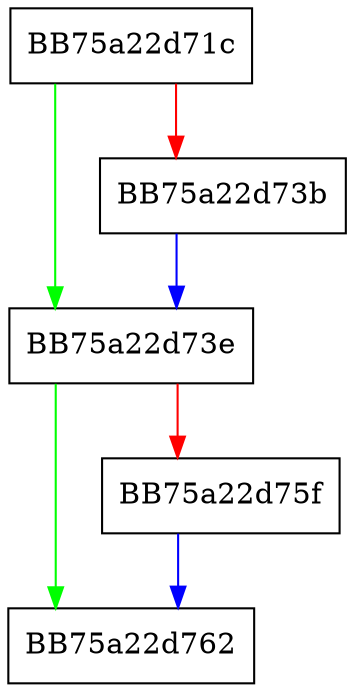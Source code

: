 digraph erase {
  node [shape="box"];
  graph [splines=ortho];
  BB75a22d71c -> BB75a22d73e [color="green"];
  BB75a22d71c -> BB75a22d73b [color="red"];
  BB75a22d73b -> BB75a22d73e [color="blue"];
  BB75a22d73e -> BB75a22d762 [color="green"];
  BB75a22d73e -> BB75a22d75f [color="red"];
  BB75a22d75f -> BB75a22d762 [color="blue"];
}